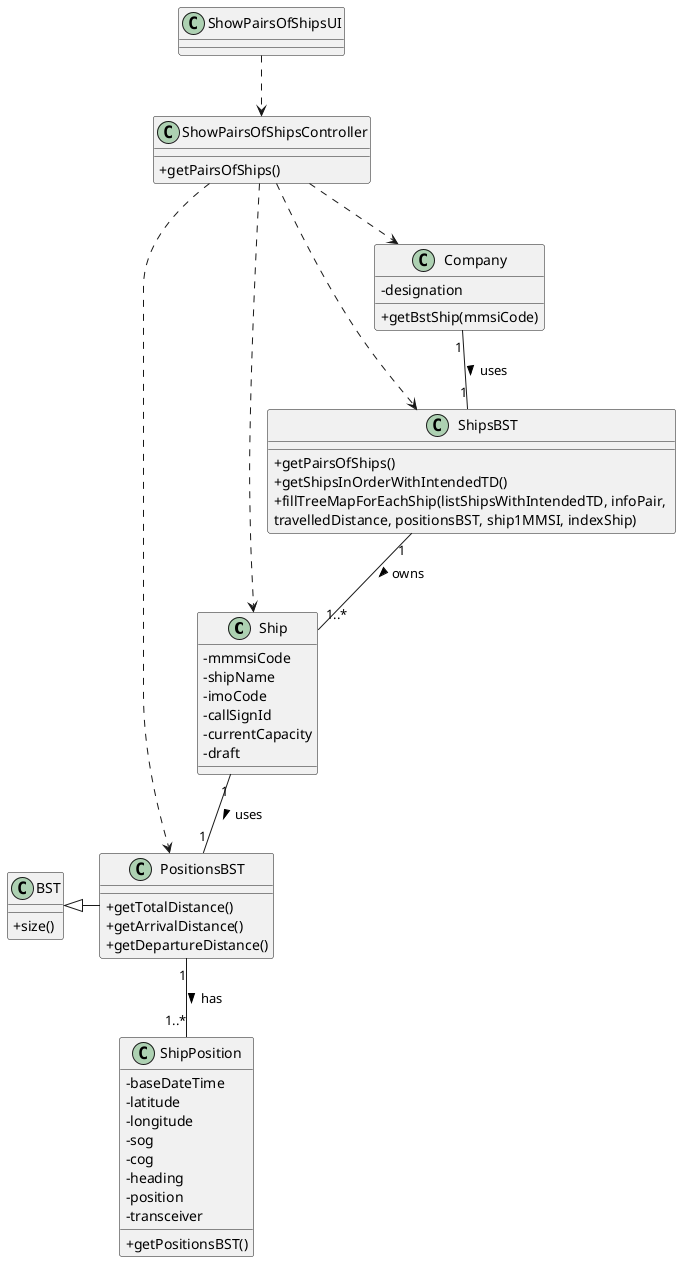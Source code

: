 @startuml

@startuml

skinparam classAttributeIconSize 0


class Ship {
    -mmmsiCode
    -shipName
    -imoCode
    -callSignId
    -currentCapacity /'added by us'/
    -draft
}

class ShipPosition {
    -baseDateTime
    -latitude
    -longitude
    -sog
    -cog
    -heading
    -position
    -transceiver
    +getPositionsBST()
}

class ShipsBST {
    +getPairsOfShips()
    +getShipsInOrderWithIntendedTD()
    +fillTreeMapForEachShip(listShipsWithIntendedTD, infoPair, \ntravelledDistance, positionsBST, ship1MMSI, indexShip)
}

class PositionsBST {
    +getTotalDistance()
    +getArrivalDistance()
    +getDepartureDistance()
}

class ShowPairsOfShipsUI {}

class ShowPairsOfShipsController {
    +getPairsOfShips()
}

class Company {
    -designation
    +getBstShip(mmsiCode)
}

class BST {
+size()
}

/'Ship "1" -- "1..*" ShipPosition : has >'/
/'Company "1" -- "1..*" Ship : owns >'/

Company "1" -- "1" ShipsBST : uses >
ShipsBST "1" -- "1..*" Ship : owns >
Ship "1" -- "1" PositionsBST : uses >
PositionsBST "1" -- "1..*" ShipPosition : has >
ShowPairsOfShipsUI ..> ShowPairsOfShipsController
ShowPairsOfShipsController ..> Company
ShowPairsOfShipsController ..> ShipsBST
ShowPairsOfShipsController ..> Ship
ShowPairsOfShipsController ..> PositionsBST

BST <|- PositionsBST

@enduml